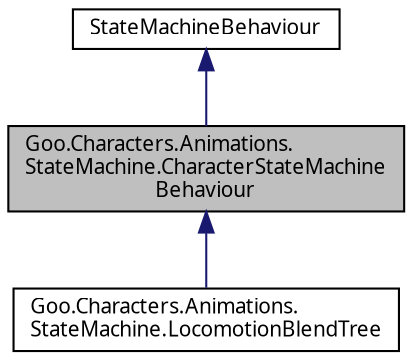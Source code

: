 digraph "Goo.Characters.Animations.StateMachine.CharacterStateMachineBehaviour"
{
 // LATEX_PDF_SIZE
  edge [fontname="Calibrii",fontsize="10",labelfontname="Calibrii",labelfontsize="10"];
  node [fontname="Calibrii",fontsize="10",shape=record];
  Node1 [label="Goo.Characters.Animations.\lStateMachine.CharacterStateMachine\lBehaviour",height=0.2,width=0.4,color="black", fillcolor="grey75", style="filled", fontcolor="black",tooltip=" "];
  Node2 -> Node1 [dir="back",color="midnightblue",fontsize="10",style="solid",fontname="Calibrii"];
  Node2 [label="StateMachineBehaviour",height=0.2,width=0.4,color="black", fillcolor="white", style="filled",tooltip=" "];
  Node1 -> Node3 [dir="back",color="midnightblue",fontsize="10",style="solid",fontname="Calibrii"];
  Node3 [label="Goo.Characters.Animations.\lStateMachine.LocomotionBlendTree",height=0.2,width=0.4,color="black", fillcolor="white", style="filled",URL="$de/d41/classGoo_1_1Characters_1_1Animations_1_1StateMachine_1_1LocomotionBlendTree.html",tooltip=" "];
}
